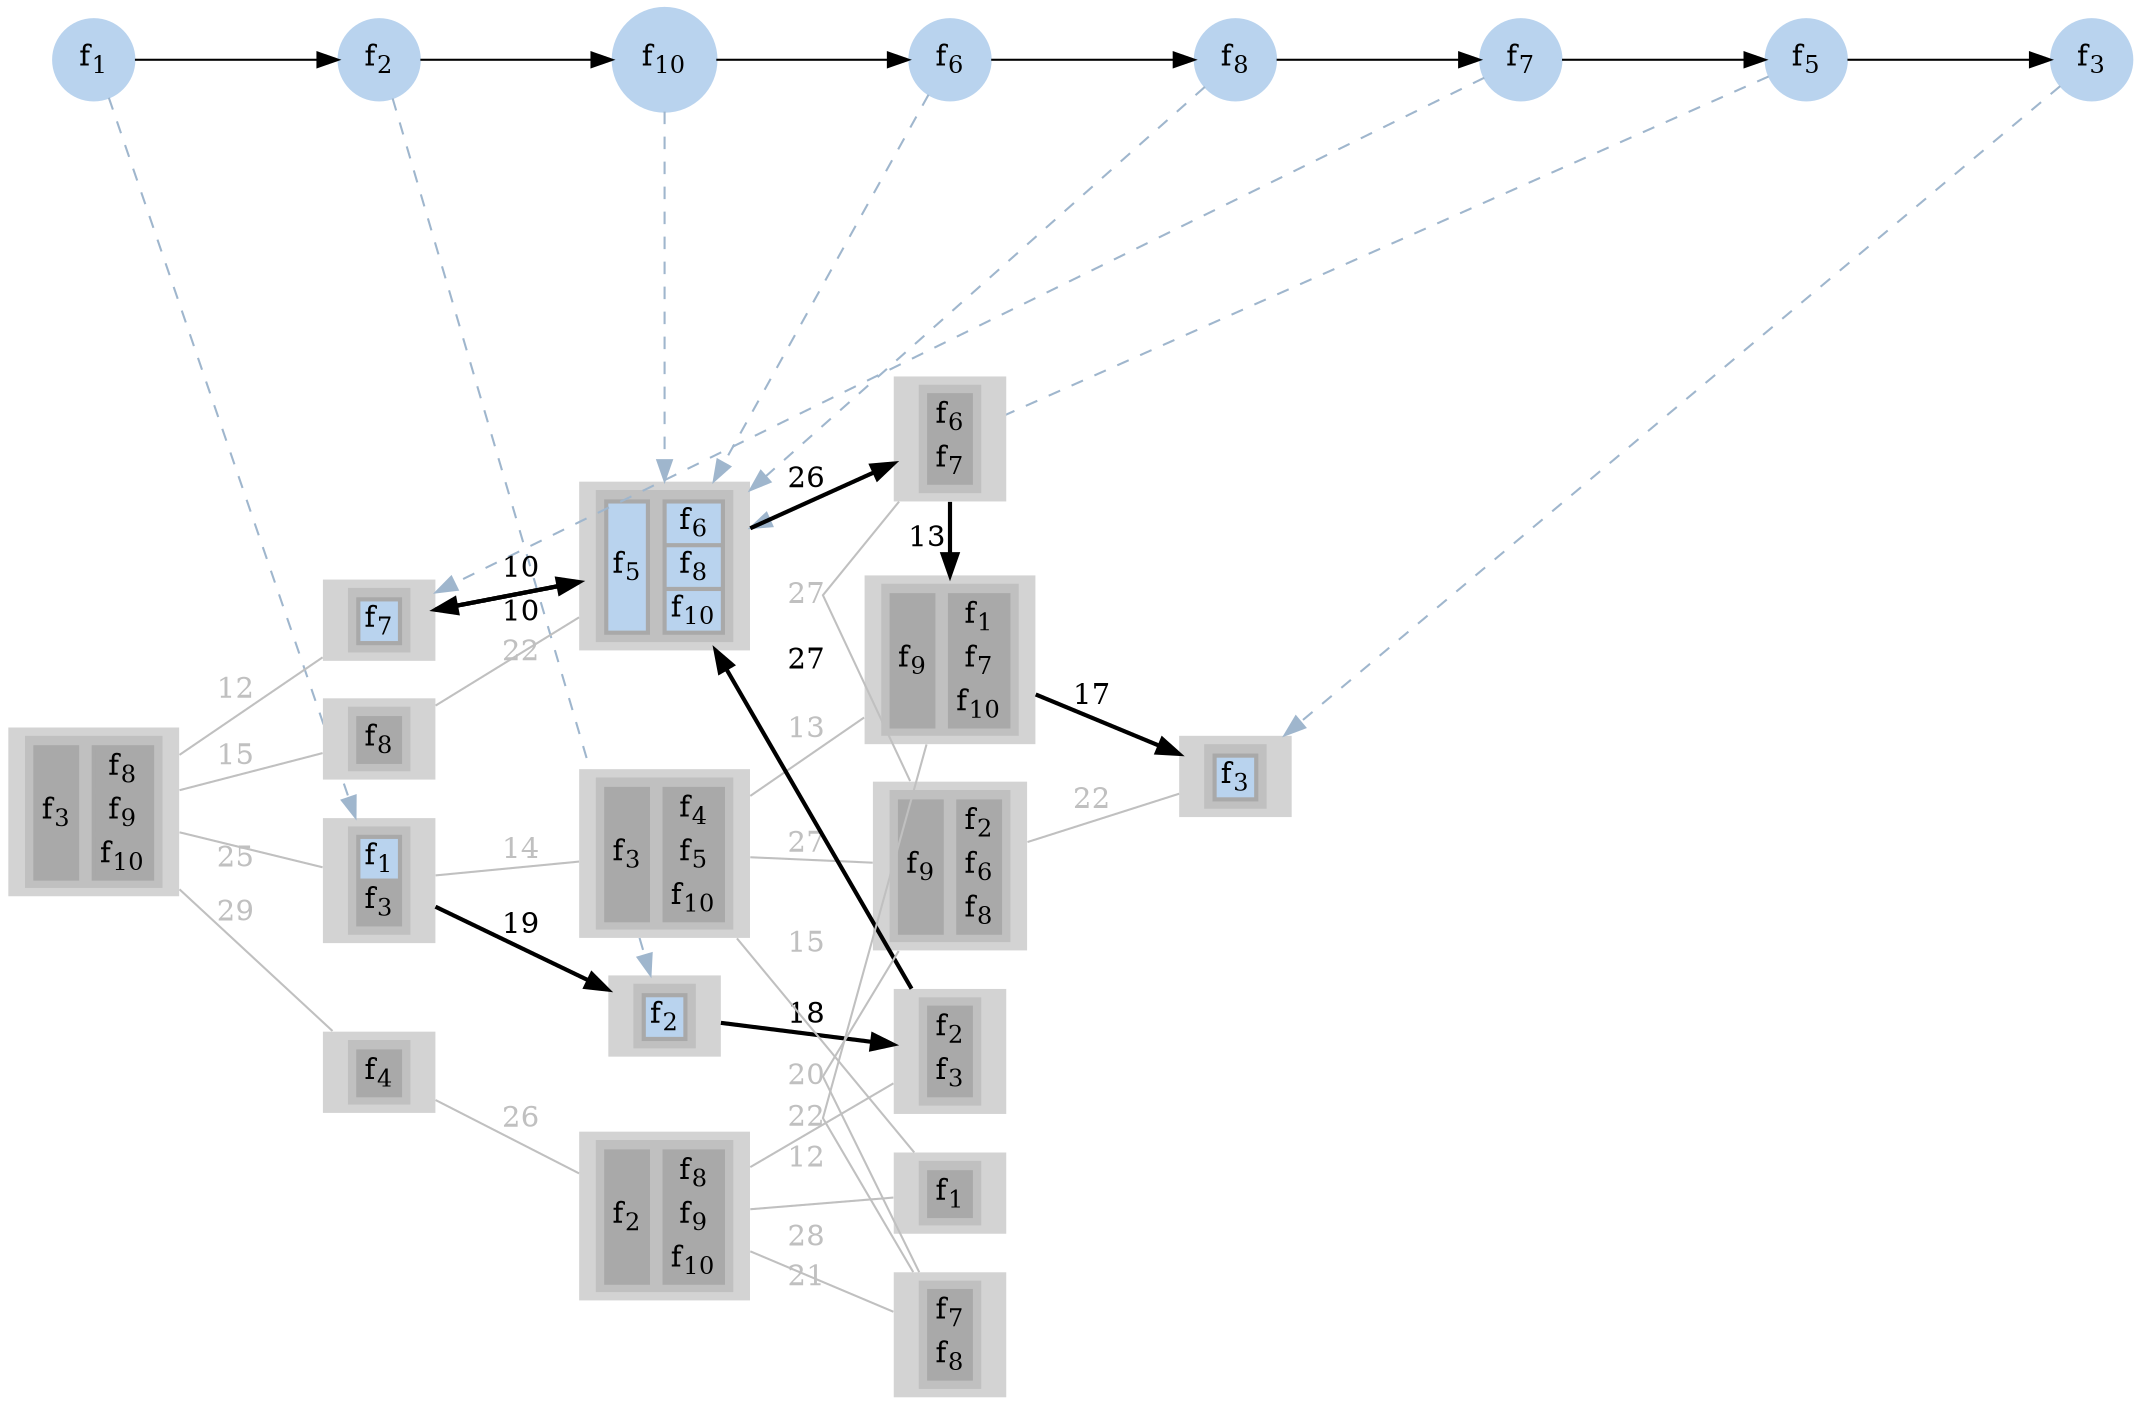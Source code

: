digraph G
{
ranksep = "equally"
rankdir = LR
subgraph sfc
{
node [shape=circle]
{rank = same; f1; };
{rank = same; f2; };
{rank = same; f10; };
{rank = same; f6; };
{rank = same; f8; };
{rank = same; f7; };
{rank = same; f5; };
{rank = same; f3; };
f1[style=filled label=<f<SUB>1</SUB>> color="slategray2"]
f2[style=filled label=<f<SUB>2</SUB>> color="slategray2"]
f10[style=filled label=<f<SUB>10</SUB>> color="slategray2"]
f6[style=filled label=<f<SUB>6</SUB>> color="slategray2"]
f8[style=filled label=<f<SUB>8</SUB>> color="slategray2"]
f7[style=filled label=<f<SUB>7</SUB>> color="slategray2"]
f5[style=filled label=<f<SUB>5</SUB>> color="slategray2"]
f3[style=filled label=<f<SUB>3</SUB>> color="slategray2"]
f1 -> f2
f2 -> f10
f10 -> f6
f6 -> f8
f8 -> f7
f7 -> f5
f5 -> f3
}
subgraph network
{
node [shape=none]
{rank = same; 1; };
{rank = same; 2; 3; 8; 15; };
{rank = same; 4; 6; 7; 9; };
{rank = same; 5; 11; 10; 14; 12; 13; };
{rank = same; 16; };
8[style=filled
label=<
<TABLE BORDER="0" BGCOLOR="gray">
<TR>
<TD>
<TABLE BORDER="0" BGCOLOR="darkgray">
<TR><TD PORT="f3" BGCOLOR="slategray2">f<SUB>1</SUB></TD></TR>
<TR><TD PORT="f11" BGCOLOR="darkgray">f<SUB>3</SUB></TD></TR>
</TABLE>
</TD>
</TR>
</TABLE>>]

7[style=filled
label=<
<TABLE BORDER="0" BGCOLOR="gray">
<TR>
<TD>
<TABLE BORDER="0" BGCOLOR="darkgray">
<TR><TD PORT="f7" BGCOLOR="slategray2">f<SUB>2</SUB></TD></TR>
</TABLE>
</TD>
</TR>
</TABLE>>]

7[style=filled
label=<
<TABLE BORDER="0" BGCOLOR="gray">
<TR>
<TD>
<TABLE BORDER="0" BGCOLOR="darkgray">
<TR><TD PORT="f7" BGCOLOR="slategray2">f<SUB>2</SUB></TD></TR>
</TABLE>
</TD>
</TR>
</TABLE>>]

4[style=filled
label=<
<TABLE BORDER="0" BGCOLOR="gray">
<TR>
<TD>
<TABLE BORDER="0" BGCOLOR="darkgray">
<TR><TD PORT="f16" BGCOLOR="slategray2">f<SUB>5</SUB></TD></TR>
</TABLE>
</TD>
<TD>
<TABLE BORDER="0" BGCOLOR="darkgray">
<TR><TD PORT="f19" BGCOLOR="slategray2">f<SUB>6</SUB></TD></TR>
<TR><TD PORT="f26" BGCOLOR="slategray2">f<SUB>8</SUB></TD></TR>
<TR><TD PORT="f38" BGCOLOR="slategray2">f<SUB>10</SUB></TD></TR>
</TABLE>
</TD>
</TR>
</TABLE>>]

4[style=filled
label=<
<TABLE BORDER="0" BGCOLOR="gray">
<TR>
<TD>
<TABLE BORDER="0" BGCOLOR="darkgray">
<TR><TD PORT="f16" BGCOLOR="slategray2">f<SUB>5</SUB></TD></TR>
</TABLE>
</TD>
<TD>
<TABLE BORDER="0" BGCOLOR="darkgray">
<TR><TD PORT="f19" BGCOLOR="slategray2">f<SUB>6</SUB></TD></TR>
<TR><TD PORT="f26" BGCOLOR="slategray2">f<SUB>8</SUB></TD></TR>
<TR><TD PORT="f38" BGCOLOR="slategray2">f<SUB>10</SUB></TD></TR>
</TABLE>
</TD>
</TR>
</TABLE>>]

4[style=filled
label=<
<TABLE BORDER="0" BGCOLOR="gray">
<TR>
<TD>
<TABLE BORDER="0" BGCOLOR="darkgray">
<TR><TD PORT="f16" BGCOLOR="slategray2">f<SUB>5</SUB></TD></TR>
</TABLE>
</TD>
<TD>
<TABLE BORDER="0" BGCOLOR="darkgray">
<TR><TD PORT="f19" BGCOLOR="slategray2">f<SUB>6</SUB></TD></TR>
<TR><TD PORT="f26" BGCOLOR="slategray2">f<SUB>8</SUB></TD></TR>
<TR><TD PORT="f38" BGCOLOR="slategray2">f<SUB>10</SUB></TD></TR>
</TABLE>
</TD>
</TR>
</TABLE>>]

4[style=filled
label=<
<TABLE BORDER="0" BGCOLOR="gray">
<TR>
<TD>
<TABLE BORDER="0" BGCOLOR="darkgray">
<TR><TD PORT="f16" BGCOLOR="slategray2">f<SUB>5</SUB></TD></TR>
</TABLE>
</TD>
<TD>
<TABLE BORDER="0" BGCOLOR="darkgray">
<TR><TD PORT="f19" BGCOLOR="slategray2">f<SUB>6</SUB></TD></TR>
<TR><TD PORT="f26" BGCOLOR="slategray2">f<SUB>8</SUB></TD></TR>
<TR><TD PORT="f38" BGCOLOR="slategray2">f<SUB>10</SUB></TD></TR>
</TABLE>
</TD>
</TR>
</TABLE>>]

2[style=filled
label=<
<TABLE BORDER="0" BGCOLOR="gray">
<TR>
<TD>
<TABLE BORDER="0" BGCOLOR="darkgray">
<TR><TD PORT="f21" BGCOLOR="slategray2">f<SUB>7</SUB></TD></TR>
</TABLE>
</TD>
</TR>
</TABLE>>]

2[style=filled
label=<
<TABLE BORDER="0" BGCOLOR="gray">
<TR>
<TD>
<TABLE BORDER="0" BGCOLOR="darkgray">
<TR><TD PORT="f21" BGCOLOR="slategray2">f<SUB>7</SUB></TD></TR>
</TABLE>
</TD>
</TR>
</TABLE>>]

4[style=filled
label=<
<TABLE BORDER="0" BGCOLOR="gray">
<TR>
<TD>
<TABLE BORDER="0" BGCOLOR="darkgray">
<TR><TD PORT="f16" BGCOLOR="slategray2">f<SUB>5</SUB></TD></TR>
</TABLE>
</TD>
<TD>
<TABLE BORDER="0" BGCOLOR="darkgray">
<TR><TD PORT="f19" BGCOLOR="slategray2">f<SUB>6</SUB></TD></TR>
<TR><TD PORT="f26" BGCOLOR="slategray2">f<SUB>8</SUB></TD></TR>
<TR><TD PORT="f38" BGCOLOR="slategray2">f<SUB>10</SUB></TD></TR>
</TABLE>
</TD>
</TR>
</TABLE>>]

16[style=filled
label=<
<TABLE BORDER="0" BGCOLOR="gray">
<TR>
<TD>
<TABLE BORDER="0" BGCOLOR="darkgray">
<TR><TD PORT="f12" BGCOLOR="slategray2">f<SUB>3</SUB></TD></TR>
</TABLE>
</TD>
</TR>
</TABLE>>]

1[style=filled
label=<
<TABLE BORDER="0" BGCOLOR="gray">
<TR>
<TD>
<TABLE BORDER="0" BGCOLOR="darkgray">
<TR><TD PORT="f10" BGCOLOR="darkgray">f<SUB>3</SUB></TD></TR>
</TABLE>
</TD>
<TD>
<TABLE BORDER="0" BGCOLOR="darkgray">
<TR><TD PORT="f28" BGCOLOR="darkgray">f<SUB>8</SUB></TD></TR>
<TR><TD PORT="f32" BGCOLOR="darkgray">f<SUB>9</SUB></TD></TR>
<TR><TD PORT="f36" BGCOLOR="darkgray">f<SUB>10</SUB></TD></TR>
</TABLE>
</TD>
</TR>
</TABLE>>]

3[style=filled
label=<
<TABLE BORDER="0" BGCOLOR="gray">
<TR>
<TD>
<TABLE BORDER="0" BGCOLOR="darkgray">
<TR><TD PORT="f14" BGCOLOR="darkgray">f<SUB>4</SUB></TD></TR>
</TABLE>
</TD>
</TR>
</TABLE>>]

15[style=filled
label=<
<TABLE BORDER="0" BGCOLOR="gray">
<TR>
<TD>
<TABLE BORDER="0" BGCOLOR="darkgray">
<TR><TD PORT="f29" BGCOLOR="darkgray">f<SUB>8</SUB></TD></TR>
</TABLE>
</TD>
</TR>
</TABLE>>]

6[style=filled
label=<
<TABLE BORDER="0" BGCOLOR="gray">
<TR>
<TD>
<TABLE BORDER="0" BGCOLOR="darkgray">
<TR><TD PORT="f6" BGCOLOR="darkgray">f<SUB>2</SUB></TD></TR>
</TABLE>
</TD>
<TD>
<TABLE BORDER="0" BGCOLOR="darkgray">
<TR><TD PORT="f24" BGCOLOR="darkgray">f<SUB>8</SUB></TD></TR>
<TR><TD PORT="f30" BGCOLOR="darkgray">f<SUB>9</SUB></TD></TR>
<TR><TD PORT="f34" BGCOLOR="darkgray">f<SUB>10</SUB></TD></TR>
</TABLE>
</TD>
</TR>
</TABLE>>]

5[style=filled
label=<
<TABLE BORDER="0" BGCOLOR="gray">
<TR>
<TD>
<TABLE BORDER="0" BGCOLOR="darkgray">
<TR><TD PORT="f4" BGCOLOR="darkgray">f<SUB>2</SUB></TD></TR>
<TR><TD PORT="f8" BGCOLOR="darkgray">f<SUB>3</SUB></TD></TR>
</TABLE>
</TD>
</TR>
</TABLE>>]

11[style=filled
label=<
<TABLE BORDER="0" BGCOLOR="gray">
<TR>
<TD>
<TABLE BORDER="0" BGCOLOR="darkgray">
<TR><TD PORT="f18" BGCOLOR="darkgray">f<SUB>6</SUB></TD></TR>
<TR><TD PORT="f22" BGCOLOR="darkgray">f<SUB>7</SUB></TD></TR>
</TABLE>
</TD>
</TR>
</TABLE>>]

10[style=filled
label=<
<TABLE BORDER="0" BGCOLOR="gray">
<TR>
<TD>
<TABLE BORDER="0" BGCOLOR="darkgray">
<TR><TD PORT="f2" BGCOLOR="darkgray">f<SUB>1</SUB></TD></TR>
</TABLE>
</TD>
</TR>
</TABLE>>]

14[style=filled
label=<
<TABLE BORDER="0" BGCOLOR="gray">
<TR>
<TD>
<TABLE BORDER="0" BGCOLOR="darkgray">
<TR><TD PORT="f20" BGCOLOR="darkgray">f<SUB>7</SUB></TD></TR>
<TR><TD PORT="f27" BGCOLOR="darkgray">f<SUB>8</SUB></TD></TR>
</TABLE>
</TD>
</TR>
</TABLE>>]

9[style=filled
label=<
<TABLE BORDER="0" BGCOLOR="gray">
<TR>
<TD>
<TABLE BORDER="0" BGCOLOR="darkgray">
<TR><TD PORT="f9" BGCOLOR="darkgray">f<SUB>3</SUB></TD></TR>
</TABLE>
</TD>
<TD>
<TABLE BORDER="0" BGCOLOR="darkgray">
<TR><TD PORT="f13" BGCOLOR="darkgray">f<SUB>4</SUB></TD></TR>
<TR><TD PORT="f15" BGCOLOR="darkgray">f<SUB>5</SUB></TD></TR>
<TR><TD PORT="f35" BGCOLOR="darkgray">f<SUB>10</SUB></TD></TR>
</TABLE>
</TD>
</TR>
</TABLE>>]

12[style=filled
label=<
<TABLE BORDER="0" BGCOLOR="gray">
<TR>
<TD>
<TABLE BORDER="0" BGCOLOR="darkgray">
<TR><TD PORT="f33" BGCOLOR="darkgray">f<SUB>9</SUB></TD></TR>
</TABLE>
</TD>
<TD>
<TABLE BORDER="0" BGCOLOR="darkgray">
<TR><TD PORT="f1" BGCOLOR="darkgray">f<SUB>1</SUB></TD></TR>
<TR><TD PORT="f23" BGCOLOR="darkgray">f<SUB>7</SUB></TD></TR>
<TR><TD PORT="f37" BGCOLOR="darkgray">f<SUB>10</SUB></TD></TR>
</TABLE>
</TD>
</TR>
</TABLE>>]

13[style=filled
label=<
<TABLE BORDER="0" BGCOLOR="gray">
<TR>
<TD>
<TABLE BORDER="0" BGCOLOR="darkgray">
<TR><TD PORT="f31" BGCOLOR="darkgray">f<SUB>9</SUB></TD></TR>
</TABLE>
</TD>
<TD>
<TABLE BORDER="0" BGCOLOR="darkgray">
<TR><TD PORT="f5" BGCOLOR="darkgray">f<SUB>2</SUB></TD></TR>
<TR><TD PORT="f17" BGCOLOR="darkgray">f<SUB>6</SUB></TD></TR>
<TR><TD PORT="f25" BGCOLOR="darkgray">f<SUB>8</SUB></TD></TR>
</TABLE>
</TD>
</TR>
</TABLE>>]

8 -> 7[label="19" color="black" penwidth=2]
7 -> 5[label="18" color="black" penwidth=2]
5 -> 4[label="27" color="black" penwidth=2]
4 -> 2[label="10" color="black" penwidth=2]
2 -> 4[label="10" color="black" penwidth=2]
4 -> 11[label="26" color="black" penwidth=2]
11 -> 12[label="13" color="black" penwidth=2]
12 -> 16[label="17" color="black" penwidth=2]
1 -> 2[label="12" color="gray" fontcolor="gray" dir = none]
1 -> 3[label="29" color="gray" fontcolor="gray" dir = none]
1 -> 8[label="25" color="gray" fontcolor="gray" dir = none]
1 -> 15[label="15" color="gray" fontcolor="gray" dir = none]
3 -> 6[label="26" color="gray" fontcolor="gray" dir = none]
4 -> 15[label="22" color="gray" fontcolor="gray" dir = none]
5 -> 6[label="12" color="gray" fontcolor="gray" dir = none]
6 -> 10[label="28" color="gray" fontcolor="gray" dir = none]
6 -> 14[label="21" color="gray" fontcolor="gray" dir = none]
8 -> 9[label="14" color="gray" fontcolor="gray" dir = none]
9 -> 10[label="15" color="gray" fontcolor="gray" dir = none]
9 -> 12[label="13" color="gray" fontcolor="gray" dir = none]
9 -> 13[label="27" color="gray" fontcolor="gray" dir = none]
11 -> 13[label="27" color="gray" fontcolor="gray" dir = none]
12 -> 14[label="22" color="gray" fontcolor="gray" dir = none]
13 -> 14[label="20" color="gray" fontcolor="gray" dir = none]
13 -> 16[label="22" color="gray" fontcolor="gray" dir = none]
}
splines=false
f1 -> 8[color="slategray3" style=dashed constraint=false]
f2 -> 7[color="slategray3" style=dashed constraint=false]
f10 -> 4[color="slategray3" style=dashed constraint=false]
f6 -> 4[color="slategray3" style=dashed constraint=false]
f8 -> 4[color="slategray3" style=dashed constraint=false]
f7 -> 2[color="slategray3" style=dashed constraint=false]
f5 -> 4[color="slategray3" style=dashed constraint=false]
f3 -> 16[color="slategray3" style=dashed constraint=false]
}